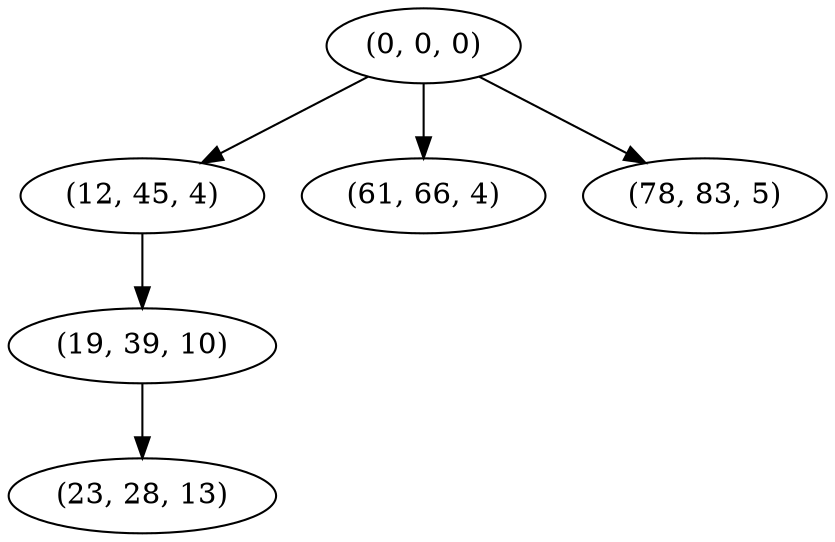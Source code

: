 digraph tree {
    "(0, 0, 0)";
    "(12, 45, 4)";
    "(19, 39, 10)";
    "(23, 28, 13)";
    "(61, 66, 4)";
    "(78, 83, 5)";
    "(0, 0, 0)" -> "(12, 45, 4)";
    "(0, 0, 0)" -> "(61, 66, 4)";
    "(0, 0, 0)" -> "(78, 83, 5)";
    "(12, 45, 4)" -> "(19, 39, 10)";
    "(19, 39, 10)" -> "(23, 28, 13)";
}
